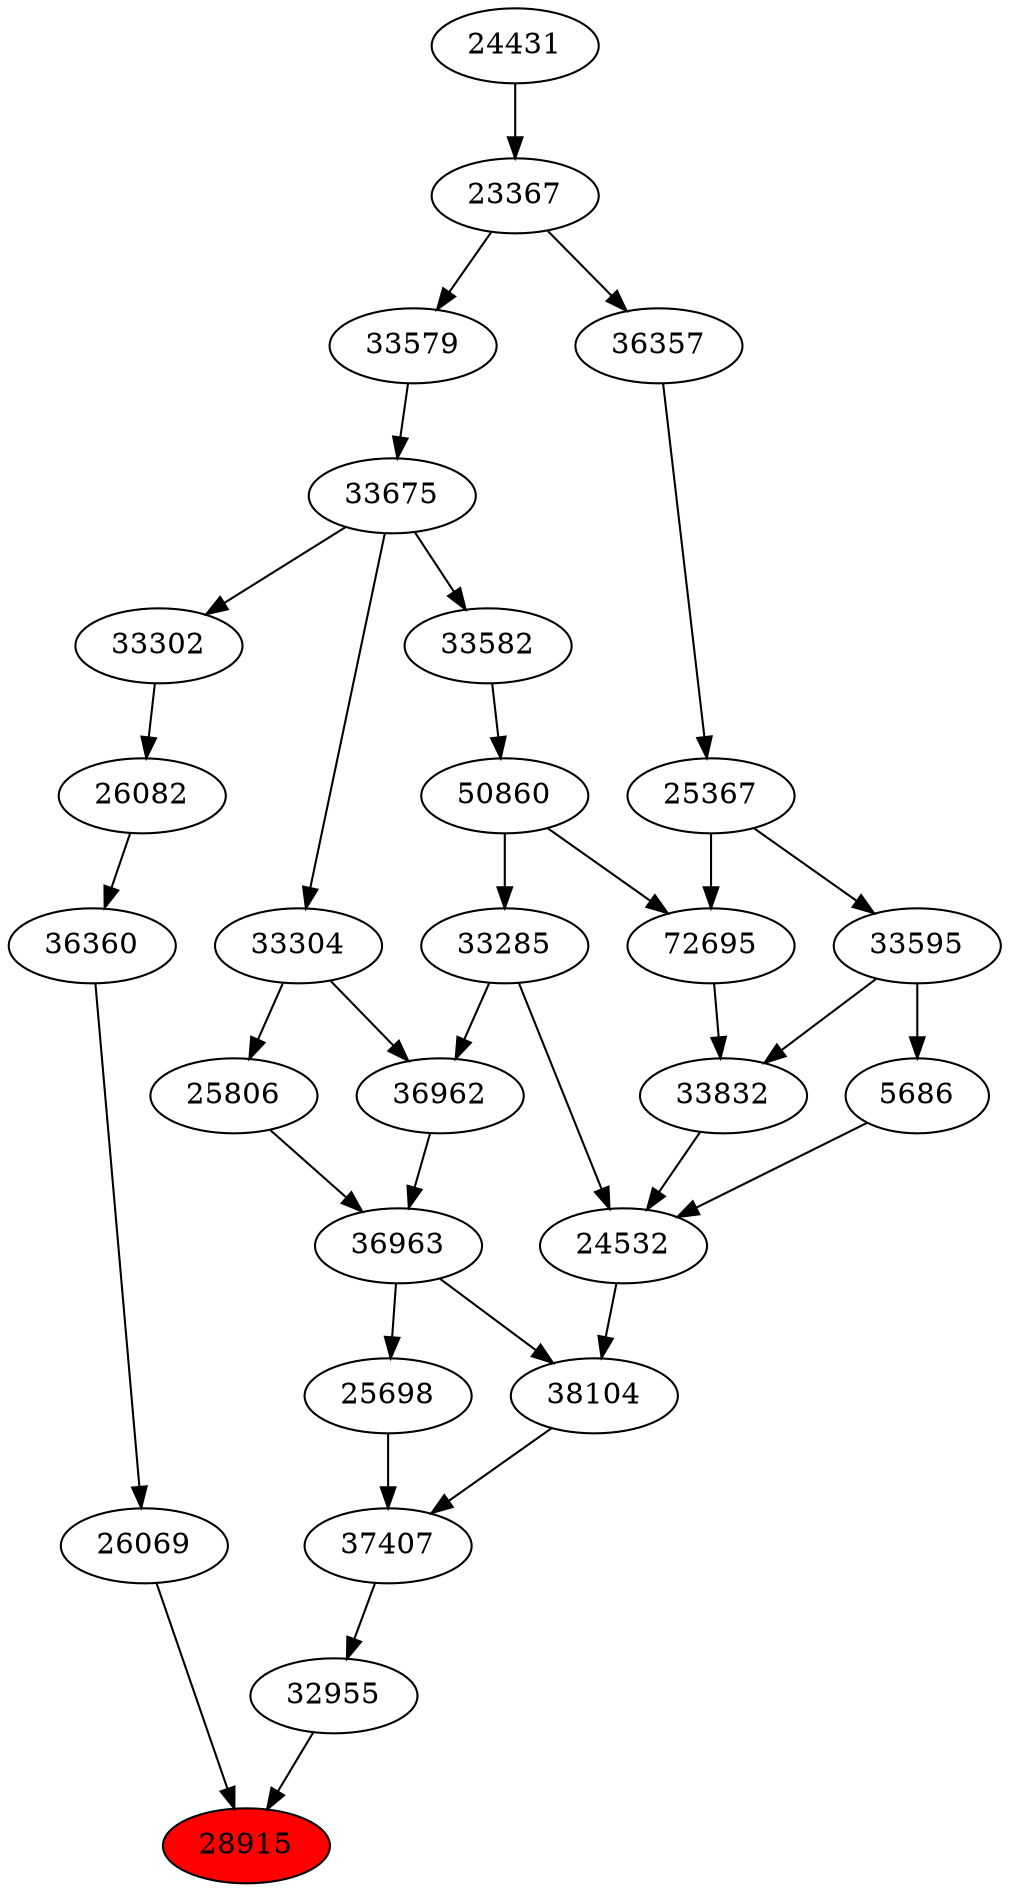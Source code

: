 strict digraph{ 
28915 [label="28915" fillcolor=red style=filled]
32955 -> 28915
26069 -> 28915
32955 [label="32955"]
37407 -> 32955
26069 [label="26069"]
36360 -> 26069
37407 [label="37407"]
25698 -> 37407
38104 -> 37407
36360 [label="36360"]
26082 -> 36360
25698 [label="25698"]
36963 -> 25698
38104 [label="38104"]
24532 -> 38104
36963 -> 38104
26082 [label="26082"]
33302 -> 26082
36963 [label="36963"]
36962 -> 36963
25806 -> 36963
24532 [label="24532"]
33285 -> 24532
5686 -> 24532
33832 -> 24532
33302 [label="33302"]
33675 -> 33302
36962 [label="36962"]
33285 -> 36962
33304 -> 36962
25806 [label="25806"]
33304 -> 25806
33285 [label="33285"]
50860 -> 33285
5686 [label="5686"]
33595 -> 5686
33832 [label="33832"]
72695 -> 33832
33595 -> 33832
33675 [label="33675"]
33579 -> 33675
33304 [label="33304"]
33675 -> 33304
50860 [label="50860"]
33582 -> 50860
33595 [label="33595"]
25367 -> 33595
72695 [label="72695"]
50860 -> 72695
25367 -> 72695
33579 [label="33579"]
23367 -> 33579
33582 [label="33582"]
33675 -> 33582
25367 [label="25367"]
36357 -> 25367
23367 [label="23367"]
24431 -> 23367
36357 [label="36357"]
23367 -> 36357
24431 [label="24431"]
}
